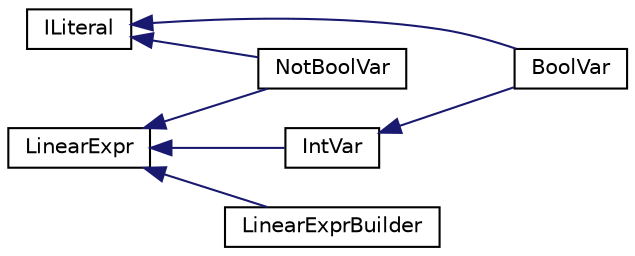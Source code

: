 digraph "Graphical Class Hierarchy"
{
 // LATEX_PDF_SIZE
  edge [fontname="Helvetica",fontsize="10",labelfontname="Helvetica",labelfontsize="10"];
  node [fontname="Helvetica",fontsize="10",shape=record];
  rankdir="LR";
  Node0 [label="ILiteral",height=0.2,width=0.4,color="black", fillcolor="white", style="filled",URL="$interfaceGoogle_1_1OrTools_1_1Sat_1_1ILiteral.html",tooltip=" "];
  Node0 -> Node1 [dir="back",color="midnightblue",fontsize="10",style="solid",fontname="Helvetica"];
  Node1 [label="BoolVar",height=0.2,width=0.4,color="black", fillcolor="white", style="filled",URL="$classGoogle_1_1OrTools_1_1Sat_1_1BoolVar.html",tooltip=" "];
  Node0 -> Node5 [dir="back",color="midnightblue",fontsize="10",style="solid",fontname="Helvetica"];
  Node5 [label="NotBoolVar",height=0.2,width=0.4,color="black", fillcolor="white", style="filled",URL="$classGoogle_1_1OrTools_1_1Sat_1_1NotBoolVar.html",tooltip=" "];
  Node3 [label="LinearExpr",height=0.2,width=0.4,color="black", fillcolor="white", style="filled",URL="$classGoogle_1_1OrTools_1_1Sat_1_1LinearExpr.html",tooltip=" "];
  Node3 -> Node2 [dir="back",color="midnightblue",fontsize="10",style="solid",fontname="Helvetica"];
  Node2 [label="IntVar",height=0.2,width=0.4,color="black", fillcolor="white", style="filled",URL="$classGoogle_1_1OrTools_1_1Sat_1_1IntVar.html",tooltip=" "];
  Node2 -> Node1 [dir="back",color="midnightblue",fontsize="10",style="solid",fontname="Helvetica"];
  Node3 -> Node4 [dir="back",color="midnightblue",fontsize="10",style="solid",fontname="Helvetica"];
  Node4 [label="LinearExprBuilder",height=0.2,width=0.4,color="black", fillcolor="white", style="filled",URL="$classGoogle_1_1OrTools_1_1Sat_1_1LinearExprBuilder.html",tooltip=" "];
  Node3 -> Node5 [dir="back",color="midnightblue",fontsize="10",style="solid",fontname="Helvetica"];
}
